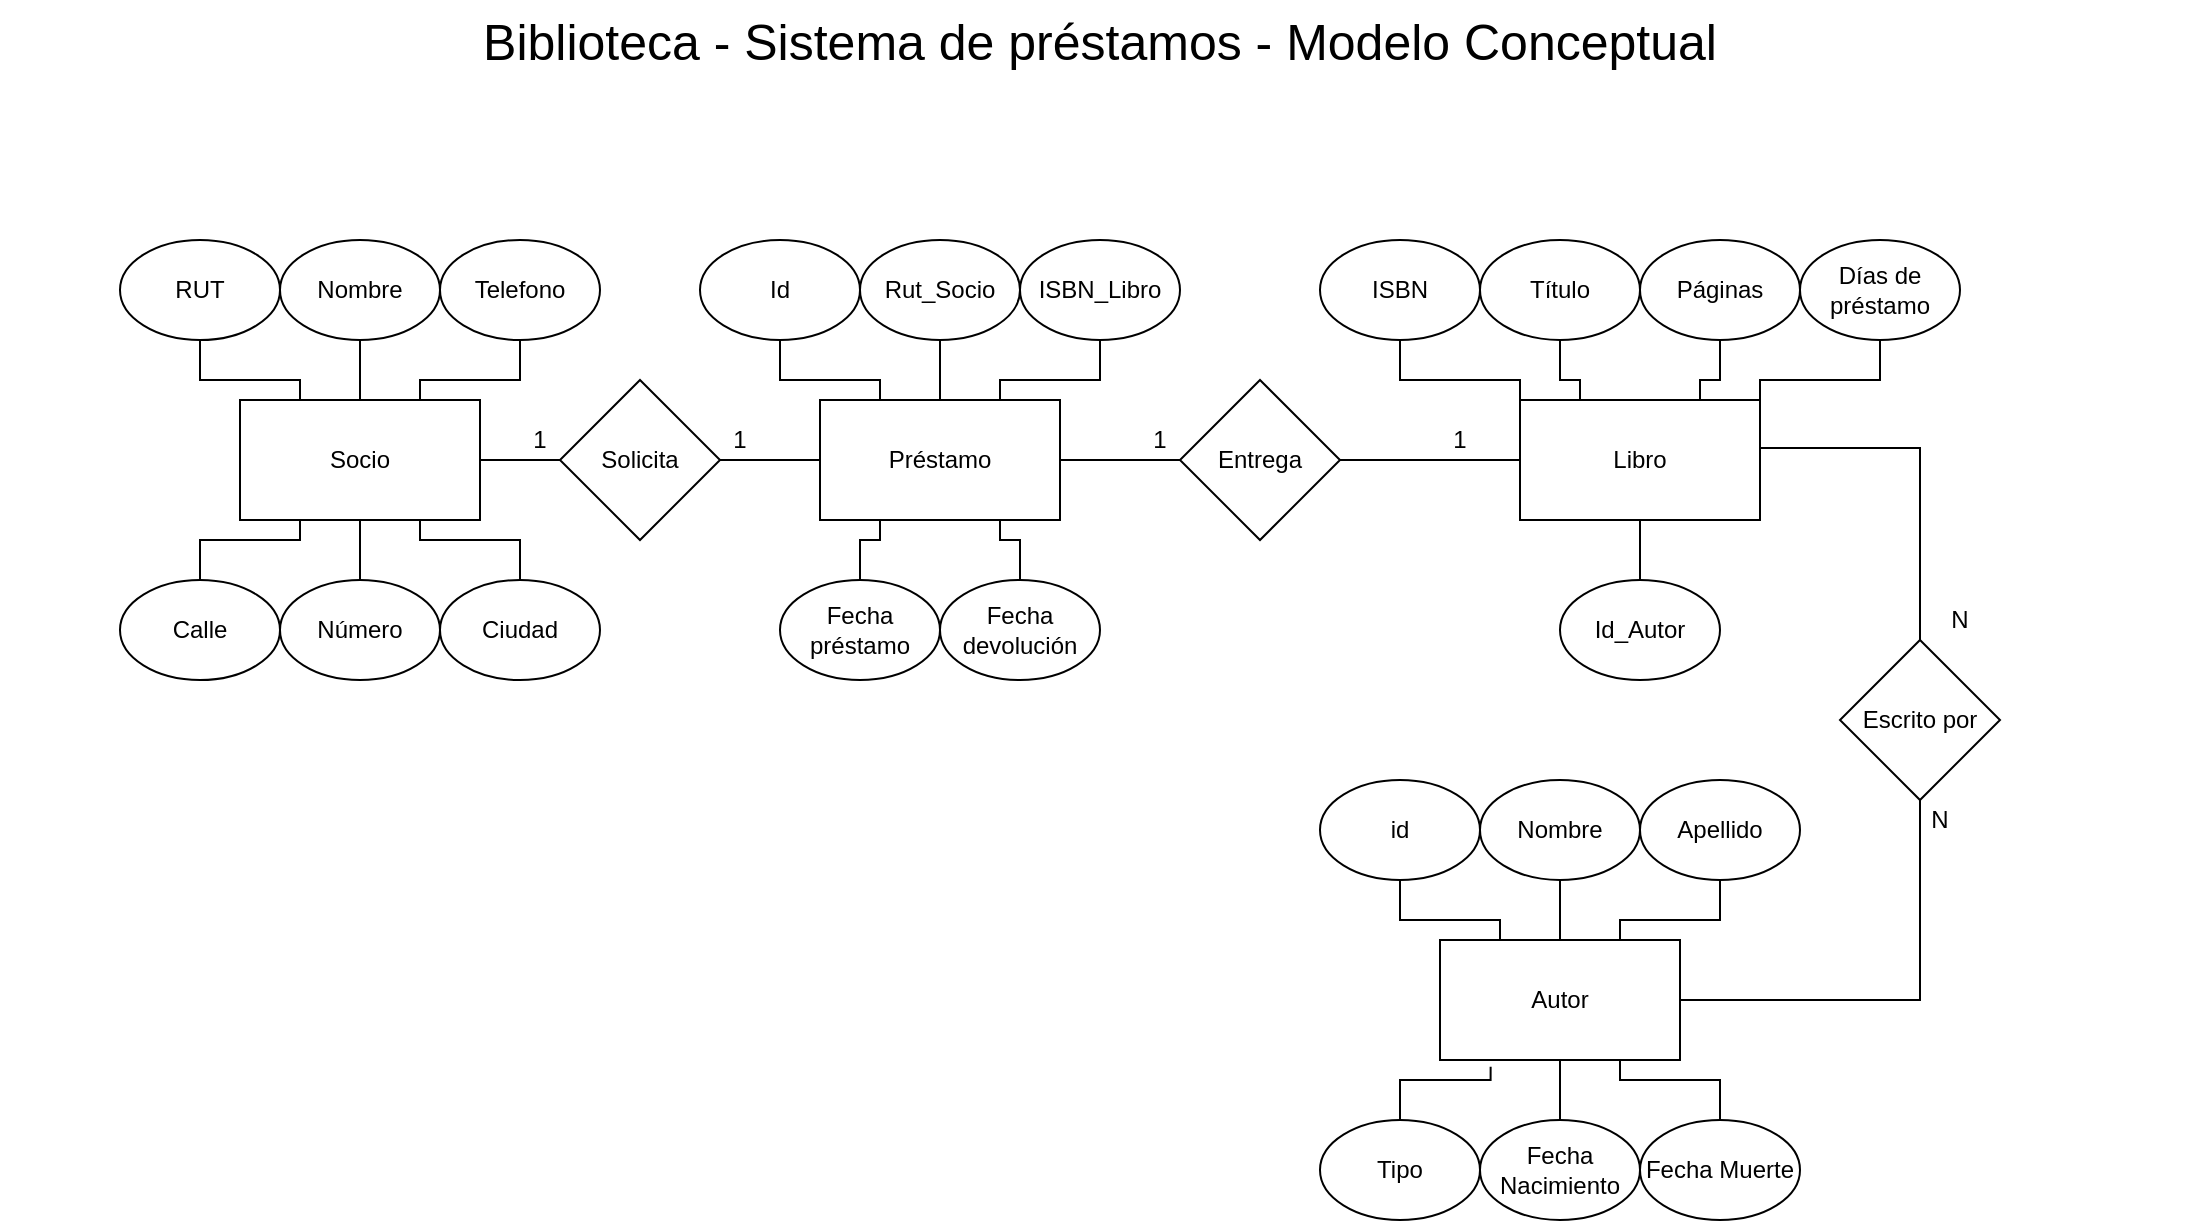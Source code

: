 <mxfile version="15.0.4" type="device" pages="3"><diagram id="8vphFDWLkxp0SHWMbP0w" name="Biblioteca_Conceptual"><mxGraphModel dx="723" dy="405" grid="1" gridSize="10" guides="1" tooltips="1" connect="1" arrows="1" fold="1" page="1" pageScale="1" pageWidth="1100" pageHeight="850" math="0" shadow="0"><root><mxCell id="1NefomBvnJTzex8YWr4P-0"/><mxCell id="1NefomBvnJTzex8YWr4P-1" parent="1NefomBvnJTzex8YWr4P-0"/><mxCell id="1NefomBvnJTzex8YWr4P-53" style="edgeStyle=orthogonalEdgeStyle;rounded=0;orthogonalLoop=1;jettySize=auto;html=1;entryX=0;entryY=0.5;entryDx=0;entryDy=0;endArrow=none;endFill=0;" parent="1NefomBvnJTzex8YWr4P-1" source="1NefomBvnJTzex8YWr4P-2" target="1NefomBvnJTzex8YWr4P-52" edge="1"><mxGeometry relative="1" as="geometry"/></mxCell><mxCell id="1NefomBvnJTzex8YWr4P-2" value="Socio" style="rounded=0;whiteSpace=wrap;html=1;" parent="1NefomBvnJTzex8YWr4P-1" vertex="1"><mxGeometry x="120" y="220" width="120" height="60" as="geometry"/></mxCell><mxCell id="1NefomBvnJTzex8YWr4P-6" style="edgeStyle=orthogonalEdgeStyle;rounded=0;orthogonalLoop=1;jettySize=auto;html=1;entryX=0.25;entryY=0;entryDx=0;entryDy=0;endArrow=none;endFill=0;" parent="1NefomBvnJTzex8YWr4P-1" source="1NefomBvnJTzex8YWr4P-3" target="1NefomBvnJTzex8YWr4P-2" edge="1"><mxGeometry relative="1" as="geometry"/></mxCell><mxCell id="1NefomBvnJTzex8YWr4P-3" value="RUT" style="ellipse;whiteSpace=wrap;html=1;" parent="1NefomBvnJTzex8YWr4P-1" vertex="1"><mxGeometry x="60" y="140" width="80" height="50" as="geometry"/></mxCell><mxCell id="1NefomBvnJTzex8YWr4P-7" style="edgeStyle=orthogonalEdgeStyle;rounded=0;orthogonalLoop=1;jettySize=auto;html=1;entryX=0.75;entryY=0;entryDx=0;entryDy=0;endArrow=none;endFill=0;" parent="1NefomBvnJTzex8YWr4P-1" source="1NefomBvnJTzex8YWr4P-4" target="1NefomBvnJTzex8YWr4P-2" edge="1"><mxGeometry relative="1" as="geometry"/></mxCell><mxCell id="1NefomBvnJTzex8YWr4P-4" value="Telefono" style="ellipse;whiteSpace=wrap;html=1;" parent="1NefomBvnJTzex8YWr4P-1" vertex="1"><mxGeometry x="220" y="140" width="80" height="50" as="geometry"/></mxCell><mxCell id="1NefomBvnJTzex8YWr4P-8" style="edgeStyle=orthogonalEdgeStyle;rounded=0;orthogonalLoop=1;jettySize=auto;html=1;entryX=0.5;entryY=1;entryDx=0;entryDy=0;endArrow=none;endFill=0;" parent="1NefomBvnJTzex8YWr4P-1" source="1NefomBvnJTzex8YWr4P-5" target="1NefomBvnJTzex8YWr4P-2" edge="1"><mxGeometry relative="1" as="geometry"/></mxCell><mxCell id="1NefomBvnJTzex8YWr4P-5" value="Número" style="ellipse;whiteSpace=wrap;html=1;" parent="1NefomBvnJTzex8YWr4P-1" vertex="1"><mxGeometry x="140" y="310" width="80" height="50" as="geometry"/></mxCell><mxCell id="1NefomBvnJTzex8YWr4P-10" style="edgeStyle=orthogonalEdgeStyle;rounded=0;orthogonalLoop=1;jettySize=auto;html=1;entryX=0.75;entryY=1;entryDx=0;entryDy=0;endArrow=none;endFill=0;" parent="1NefomBvnJTzex8YWr4P-1" source="1NefomBvnJTzex8YWr4P-9" target="1NefomBvnJTzex8YWr4P-2" edge="1"><mxGeometry relative="1" as="geometry"/></mxCell><mxCell id="1NefomBvnJTzex8YWr4P-9" value="Ciudad" style="ellipse;whiteSpace=wrap;html=1;" parent="1NefomBvnJTzex8YWr4P-1" vertex="1"><mxGeometry x="220" y="310" width="80" height="50" as="geometry"/></mxCell><mxCell id="1NefomBvnJTzex8YWr4P-11" value="Libro" style="rounded=0;whiteSpace=wrap;html=1;" parent="1NefomBvnJTzex8YWr4P-1" vertex="1"><mxGeometry x="760" y="220" width="120" height="60" as="geometry"/></mxCell><mxCell id="1NefomBvnJTzex8YWr4P-12" style="rounded=0;orthogonalLoop=1;jettySize=auto;html=1;entryX=0;entryY=0;entryDx=0;entryDy=0;endArrow=none;endFill=0;edgeStyle=orthogonalEdgeStyle;exitX=0.5;exitY=1;exitDx=0;exitDy=0;" parent="1NefomBvnJTzex8YWr4P-1" source="1NefomBvnJTzex8YWr4P-13" target="1NefomBvnJTzex8YWr4P-11" edge="1"><mxGeometry relative="1" as="geometry"/></mxCell><mxCell id="1NefomBvnJTzex8YWr4P-13" value="ISBN" style="ellipse;whiteSpace=wrap;html=1;" parent="1NefomBvnJTzex8YWr4P-1" vertex="1"><mxGeometry x="660" y="140" width="80" height="50" as="geometry"/></mxCell><mxCell id="1NefomBvnJTzex8YWr4P-14" style="edgeStyle=orthogonalEdgeStyle;rounded=0;orthogonalLoop=1;jettySize=auto;html=1;entryX=0.75;entryY=0;entryDx=0;entryDy=0;endArrow=none;endFill=0;" parent="1NefomBvnJTzex8YWr4P-1" source="1NefomBvnJTzex8YWr4P-15" target="1NefomBvnJTzex8YWr4P-11" edge="1"><mxGeometry relative="1" as="geometry"/></mxCell><mxCell id="1NefomBvnJTzex8YWr4P-15" value="Páginas" style="ellipse;whiteSpace=wrap;html=1;" parent="1NefomBvnJTzex8YWr4P-1" vertex="1"><mxGeometry x="820" y="140" width="80" height="50" as="geometry"/></mxCell><mxCell id="1NefomBvnJTzex8YWr4P-16" style="edgeStyle=orthogonalEdgeStyle;rounded=0;orthogonalLoop=1;jettySize=auto;html=1;entryX=0.5;entryY=1;entryDx=0;entryDy=0;endArrow=none;endFill=0;" parent="1NefomBvnJTzex8YWr4P-1" source="1NefomBvnJTzex8YWr4P-17" target="1NefomBvnJTzex8YWr4P-11" edge="1"><mxGeometry relative="1" as="geometry"/></mxCell><mxCell id="1NefomBvnJTzex8YWr4P-17" value="Id_Autor" style="ellipse;whiteSpace=wrap;html=1;" parent="1NefomBvnJTzex8YWr4P-1" vertex="1"><mxGeometry x="780" y="310" width="80" height="50" as="geometry"/></mxCell><mxCell id="1NefomBvnJTzex8YWr4P-20" style="edgeStyle=orthogonalEdgeStyle;rounded=0;orthogonalLoop=1;jettySize=auto;html=1;entryX=0.25;entryY=0;entryDx=0;entryDy=0;endArrow=none;endFill=0;" parent="1NefomBvnJTzex8YWr4P-1" source="1NefomBvnJTzex8YWr4P-21" target="1NefomBvnJTzex8YWr4P-11" edge="1"><mxGeometry relative="1" as="geometry"><mxPoint x="870" y="220" as="targetPoint"/></mxGeometry></mxCell><mxCell id="1NefomBvnJTzex8YWr4P-21" value="Título" style="ellipse;whiteSpace=wrap;html=1;" parent="1NefomBvnJTzex8YWr4P-1" vertex="1"><mxGeometry x="740" y="140" width="80" height="50" as="geometry"/></mxCell><mxCell id="1NefomBvnJTzex8YWr4P-35" style="edgeStyle=orthogonalEdgeStyle;rounded=0;orthogonalLoop=1;jettySize=auto;html=1;entryX=0.5;entryY=1;entryDx=0;entryDy=0;endArrow=none;endFill=0;" parent="1NefomBvnJTzex8YWr4P-1" source="1NefomBvnJTzex8YWr4P-22" target="1NefomBvnJTzex8YWr4P-34" edge="1"><mxGeometry relative="1" as="geometry"/></mxCell><mxCell id="1NefomBvnJTzex8YWr4P-22" value="Autor" style="rounded=0;whiteSpace=wrap;html=1;" parent="1NefomBvnJTzex8YWr4P-1" vertex="1"><mxGeometry x="720" y="490" width="120" height="60" as="geometry"/></mxCell><mxCell id="1NefomBvnJTzex8YWr4P-23" style="edgeStyle=orthogonalEdgeStyle;rounded=0;orthogonalLoop=1;jettySize=auto;html=1;entryX=0.25;entryY=0;entryDx=0;entryDy=0;endArrow=none;endFill=0;" parent="1NefomBvnJTzex8YWr4P-1" source="1NefomBvnJTzex8YWr4P-24" target="1NefomBvnJTzex8YWr4P-22" edge="1"><mxGeometry relative="1" as="geometry"/></mxCell><mxCell id="1NefomBvnJTzex8YWr4P-24" value="id" style="ellipse;whiteSpace=wrap;html=1;" parent="1NefomBvnJTzex8YWr4P-1" vertex="1"><mxGeometry x="660" y="410" width="80" height="50" as="geometry"/></mxCell><mxCell id="1NefomBvnJTzex8YWr4P-25" style="edgeStyle=orthogonalEdgeStyle;rounded=0;orthogonalLoop=1;jettySize=auto;html=1;entryX=0.75;entryY=0;entryDx=0;entryDy=0;endArrow=none;endFill=0;" parent="1NefomBvnJTzex8YWr4P-1" source="1NefomBvnJTzex8YWr4P-26" target="1NefomBvnJTzex8YWr4P-22" edge="1"><mxGeometry relative="1" as="geometry"/></mxCell><mxCell id="1NefomBvnJTzex8YWr4P-26" value="Apellido" style="ellipse;whiteSpace=wrap;html=1;" parent="1NefomBvnJTzex8YWr4P-1" vertex="1"><mxGeometry x="820" y="410" width="80" height="50" as="geometry"/></mxCell><mxCell id="1NefomBvnJTzex8YWr4P-27" style="edgeStyle=orthogonalEdgeStyle;rounded=0;orthogonalLoop=1;jettySize=auto;html=1;entryX=0.5;entryY=1;entryDx=0;entryDy=0;endArrow=none;endFill=0;" parent="1NefomBvnJTzex8YWr4P-1" source="1NefomBvnJTzex8YWr4P-28" target="1NefomBvnJTzex8YWr4P-22" edge="1"><mxGeometry relative="1" as="geometry"/></mxCell><mxCell id="1NefomBvnJTzex8YWr4P-28" value="Fecha Nacimiento" style="ellipse;whiteSpace=wrap;html=1;" parent="1NefomBvnJTzex8YWr4P-1" vertex="1"><mxGeometry x="740" y="580" width="80" height="50" as="geometry"/></mxCell><mxCell id="1NefomBvnJTzex8YWr4P-29" style="edgeStyle=orthogonalEdgeStyle;rounded=0;orthogonalLoop=1;jettySize=auto;html=1;entryX=0.75;entryY=1;entryDx=0;entryDy=0;endArrow=none;endFill=0;" parent="1NefomBvnJTzex8YWr4P-1" source="1NefomBvnJTzex8YWr4P-30" target="1NefomBvnJTzex8YWr4P-22" edge="1"><mxGeometry relative="1" as="geometry"/></mxCell><mxCell id="1NefomBvnJTzex8YWr4P-30" value="Fecha Muerte" style="ellipse;whiteSpace=wrap;html=1;" parent="1NefomBvnJTzex8YWr4P-1" vertex="1"><mxGeometry x="820" y="580" width="80" height="50" as="geometry"/></mxCell><mxCell id="1NefomBvnJTzex8YWr4P-31" style="edgeStyle=orthogonalEdgeStyle;rounded=0;orthogonalLoop=1;jettySize=auto;html=1;entryX=0.5;entryY=0;entryDx=0;entryDy=0;endArrow=none;endFill=0;" parent="1NefomBvnJTzex8YWr4P-1" source="1NefomBvnJTzex8YWr4P-32" target="1NefomBvnJTzex8YWr4P-22" edge="1"><mxGeometry relative="1" as="geometry"><mxPoint x="830" y="490" as="targetPoint"/></mxGeometry></mxCell><mxCell id="1NefomBvnJTzex8YWr4P-32" value="Nombre" style="ellipse;whiteSpace=wrap;html=1;" parent="1NefomBvnJTzex8YWr4P-1" vertex="1"><mxGeometry x="740" y="410" width="80" height="50" as="geometry"/></mxCell><mxCell id="1NefomBvnJTzex8YWr4P-36" style="edgeStyle=orthogonalEdgeStyle;rounded=0;orthogonalLoop=1;jettySize=auto;html=1;entryX=1;entryY=0.4;entryDx=0;entryDy=0;entryPerimeter=0;endArrow=none;endFill=0;exitX=0.5;exitY=0;exitDx=0;exitDy=0;" parent="1NefomBvnJTzex8YWr4P-1" source="1NefomBvnJTzex8YWr4P-34" target="1NefomBvnJTzex8YWr4P-11" edge="1"><mxGeometry relative="1" as="geometry"><mxPoint x="1010" y="340" as="sourcePoint"/></mxGeometry></mxCell><mxCell id="1NefomBvnJTzex8YWr4P-34" value="Escrito por" style="rhombus;whiteSpace=wrap;html=1;" parent="1NefomBvnJTzex8YWr4P-1" vertex="1"><mxGeometry x="920" y="340" width="80" height="80" as="geometry"/></mxCell><mxCell id="1NefomBvnJTzex8YWr4P-37" value="N" style="text;html=1;strokeColor=none;fillColor=none;align=center;verticalAlign=middle;whiteSpace=wrap;rounded=0;" parent="1NefomBvnJTzex8YWr4P-1" vertex="1"><mxGeometry x="960" y="320" width="40" height="20" as="geometry"/></mxCell><mxCell id="1NefomBvnJTzex8YWr4P-38" value="N" style="text;html=1;strokeColor=none;fillColor=none;align=center;verticalAlign=middle;whiteSpace=wrap;rounded=0;" parent="1NefomBvnJTzex8YWr4P-1" vertex="1"><mxGeometry x="950" y="420" width="40" height="20" as="geometry"/></mxCell><mxCell id="1NefomBvnJTzex8YWr4P-56" style="edgeStyle=orthogonalEdgeStyle;rounded=0;orthogonalLoop=1;jettySize=auto;html=1;entryX=0;entryY=0.5;entryDx=0;entryDy=0;endArrow=none;endFill=0;" parent="1NefomBvnJTzex8YWr4P-1" source="1NefomBvnJTzex8YWr4P-39" target="1NefomBvnJTzex8YWr4P-55" edge="1"><mxGeometry relative="1" as="geometry"/></mxCell><mxCell id="1NefomBvnJTzex8YWr4P-39" value="Préstamo" style="rounded=0;whiteSpace=wrap;html=1;" parent="1NefomBvnJTzex8YWr4P-1" vertex="1"><mxGeometry x="410" y="220" width="120" height="60" as="geometry"/></mxCell><mxCell id="1NefomBvnJTzex8YWr4P-40" style="edgeStyle=orthogonalEdgeStyle;rounded=0;orthogonalLoop=1;jettySize=auto;html=1;entryX=0.25;entryY=0;entryDx=0;entryDy=0;endArrow=none;endFill=0;" parent="1NefomBvnJTzex8YWr4P-1" source="1NefomBvnJTzex8YWr4P-41" target="1NefomBvnJTzex8YWr4P-39" edge="1"><mxGeometry relative="1" as="geometry"/></mxCell><mxCell id="1NefomBvnJTzex8YWr4P-41" value="Id" style="ellipse;whiteSpace=wrap;html=1;" parent="1NefomBvnJTzex8YWr4P-1" vertex="1"><mxGeometry x="350" y="140" width="80" height="50" as="geometry"/></mxCell><mxCell id="1NefomBvnJTzex8YWr4P-42" style="edgeStyle=orthogonalEdgeStyle;rounded=0;orthogonalLoop=1;jettySize=auto;html=1;endArrow=none;endFill=0;" parent="1NefomBvnJTzex8YWr4P-1" source="1NefomBvnJTzex8YWr4P-43" edge="1"><mxGeometry relative="1" as="geometry"><mxPoint x="470" y="220" as="targetPoint"/><Array as="points"><mxPoint x="470" y="220"/></Array></mxGeometry></mxCell><mxCell id="1NefomBvnJTzex8YWr4P-43" value="Rut_Socio" style="ellipse;whiteSpace=wrap;html=1;" parent="1NefomBvnJTzex8YWr4P-1" vertex="1"><mxGeometry x="430" y="140" width="80" height="50" as="geometry"/></mxCell><mxCell id="1NefomBvnJTzex8YWr4P-44" style="edgeStyle=orthogonalEdgeStyle;rounded=0;orthogonalLoop=1;jettySize=auto;html=1;entryX=0.25;entryY=1;entryDx=0;entryDy=0;endArrow=none;endFill=0;" parent="1NefomBvnJTzex8YWr4P-1" source="1NefomBvnJTzex8YWr4P-45" target="1NefomBvnJTzex8YWr4P-39" edge="1"><mxGeometry relative="1" as="geometry"/></mxCell><mxCell id="1NefomBvnJTzex8YWr4P-45" value="Fecha préstamo" style="ellipse;whiteSpace=wrap;html=1;" parent="1NefomBvnJTzex8YWr4P-1" vertex="1"><mxGeometry x="390" y="310" width="80" height="50" as="geometry"/></mxCell><mxCell id="1NefomBvnJTzex8YWr4P-46" style="edgeStyle=orthogonalEdgeStyle;rounded=0;orthogonalLoop=1;jettySize=auto;html=1;entryX=0.75;entryY=1;entryDx=0;entryDy=0;endArrow=none;endFill=0;" parent="1NefomBvnJTzex8YWr4P-1" source="1NefomBvnJTzex8YWr4P-47" target="1NefomBvnJTzex8YWr4P-39" edge="1"><mxGeometry relative="1" as="geometry"/></mxCell><mxCell id="1NefomBvnJTzex8YWr4P-47" value="Fecha devolución" style="ellipse;whiteSpace=wrap;html=1;" parent="1NefomBvnJTzex8YWr4P-1" vertex="1"><mxGeometry x="470" y="310" width="80" height="50" as="geometry"/></mxCell><mxCell id="1NefomBvnJTzex8YWr4P-49" style="edgeStyle=orthogonalEdgeStyle;rounded=0;orthogonalLoop=1;jettySize=auto;html=1;entryX=0.75;entryY=0;entryDx=0;entryDy=0;endArrow=none;endFill=0;" parent="1NefomBvnJTzex8YWr4P-1" source="1NefomBvnJTzex8YWr4P-48" target="1NefomBvnJTzex8YWr4P-39" edge="1"><mxGeometry relative="1" as="geometry"/></mxCell><mxCell id="1NefomBvnJTzex8YWr4P-48" value="ISBN_Libro" style="ellipse;whiteSpace=wrap;html=1;" parent="1NefomBvnJTzex8YWr4P-1" vertex="1"><mxGeometry x="510" y="140" width="80" height="50" as="geometry"/></mxCell><mxCell id="1NefomBvnJTzex8YWr4P-51" style="rounded=0;orthogonalLoop=1;jettySize=auto;html=1;entryX=1;entryY=0;entryDx=0;entryDy=0;endArrow=none;endFill=0;edgeStyle=orthogonalEdgeStyle;exitX=0.5;exitY=1;exitDx=0;exitDy=0;" parent="1NefomBvnJTzex8YWr4P-1" source="1NefomBvnJTzex8YWr4P-50" target="1NefomBvnJTzex8YWr4P-11" edge="1"><mxGeometry relative="1" as="geometry"/></mxCell><mxCell id="1NefomBvnJTzex8YWr4P-50" value="Días de préstamo" style="ellipse;whiteSpace=wrap;html=1;" parent="1NefomBvnJTzex8YWr4P-1" vertex="1"><mxGeometry x="900" y="140" width="80" height="50" as="geometry"/></mxCell><mxCell id="1NefomBvnJTzex8YWr4P-54" style="edgeStyle=orthogonalEdgeStyle;rounded=0;orthogonalLoop=1;jettySize=auto;html=1;entryX=0;entryY=0.5;entryDx=0;entryDy=0;endArrow=none;endFill=0;" parent="1NefomBvnJTzex8YWr4P-1" source="1NefomBvnJTzex8YWr4P-52" target="1NefomBvnJTzex8YWr4P-39" edge="1"><mxGeometry relative="1" as="geometry"/></mxCell><mxCell id="1NefomBvnJTzex8YWr4P-52" value="Solicita" style="rhombus;whiteSpace=wrap;html=1;" parent="1NefomBvnJTzex8YWr4P-1" vertex="1"><mxGeometry x="280" y="210" width="80" height="80" as="geometry"/></mxCell><mxCell id="1NefomBvnJTzex8YWr4P-57" style="edgeStyle=orthogonalEdgeStyle;rounded=0;orthogonalLoop=1;jettySize=auto;html=1;entryX=0;entryY=0.5;entryDx=0;entryDy=0;endArrow=none;endFill=0;exitX=1;exitY=0.5;exitDx=0;exitDy=0;" parent="1NefomBvnJTzex8YWr4P-1" source="1NefomBvnJTzex8YWr4P-55" target="1NefomBvnJTzex8YWr4P-11" edge="1"><mxGeometry relative="1" as="geometry"><mxPoint x="720" y="250" as="sourcePoint"/></mxGeometry></mxCell><mxCell id="1NefomBvnJTzex8YWr4P-55" value="Entrega" style="rhombus;whiteSpace=wrap;html=1;" parent="1NefomBvnJTzex8YWr4P-1" vertex="1"><mxGeometry x="590" y="210" width="80" height="80" as="geometry"/></mxCell><mxCell id="1NefomBvnJTzex8YWr4P-58" value="1" style="text;html=1;strokeColor=none;fillColor=none;align=center;verticalAlign=middle;whiteSpace=wrap;rounded=0;" parent="1NefomBvnJTzex8YWr4P-1" vertex="1"><mxGeometry x="250" y="230" width="40" height="20" as="geometry"/></mxCell><mxCell id="1NefomBvnJTzex8YWr4P-59" value="1" style="text;html=1;strokeColor=none;fillColor=none;align=center;verticalAlign=middle;whiteSpace=wrap;rounded=0;" parent="1NefomBvnJTzex8YWr4P-1" vertex="1"><mxGeometry x="350" y="230" width="40" height="20" as="geometry"/></mxCell><mxCell id="1NefomBvnJTzex8YWr4P-60" value="1" style="text;html=1;strokeColor=none;fillColor=none;align=center;verticalAlign=middle;whiteSpace=wrap;rounded=0;" parent="1NefomBvnJTzex8YWr4P-1" vertex="1"><mxGeometry x="560" y="230" width="40" height="20" as="geometry"/></mxCell><mxCell id="1NefomBvnJTzex8YWr4P-61" value="1" style="text;html=1;strokeColor=none;fillColor=none;align=center;verticalAlign=middle;whiteSpace=wrap;rounded=0;" parent="1NefomBvnJTzex8YWr4P-1" vertex="1"><mxGeometry x="710" y="230" width="40" height="20" as="geometry"/></mxCell><mxCell id="HVupFLk6rTwtypeqG68x-1" style="edgeStyle=orthogonalEdgeStyle;rounded=0;orthogonalLoop=1;jettySize=auto;html=1;entryX=0.25;entryY=1;entryDx=0;entryDy=0;endArrow=none;endFill=0;" edge="1" parent="1NefomBvnJTzex8YWr4P-1" source="HVupFLk6rTwtypeqG68x-0" target="1NefomBvnJTzex8YWr4P-2"><mxGeometry relative="1" as="geometry"/></mxCell><mxCell id="HVupFLk6rTwtypeqG68x-0" value="Calle" style="ellipse;whiteSpace=wrap;html=1;" vertex="1" parent="1NefomBvnJTzex8YWr4P-1"><mxGeometry x="60" y="310" width="80" height="50" as="geometry"/></mxCell><mxCell id="44N0N78Qae4mrIjJKl3b-0" value="Biblioteca - Sistema de préstamos - Modelo Conceptual" style="text;html=1;strokeColor=none;fillColor=none;align=center;verticalAlign=middle;whiteSpace=wrap;rounded=0;fontSize=25;" vertex="1" parent="1NefomBvnJTzex8YWr4P-1"><mxGeometry y="20" width="1100" height="40" as="geometry"/></mxCell><mxCell id="13TiUDo9dAmBfbHuOdDr-1" style="edgeStyle=orthogonalEdgeStyle;rounded=0;orthogonalLoop=1;jettySize=auto;html=1;entryX=0.5;entryY=0;entryDx=0;entryDy=0;fontSize=25;startArrow=none;startFill=0;endArrow=none;endFill=0;" edge="1" parent="1NefomBvnJTzex8YWr4P-1" source="13TiUDo9dAmBfbHuOdDr-0" target="1NefomBvnJTzex8YWr4P-2"><mxGeometry relative="1" as="geometry"/></mxCell><mxCell id="13TiUDo9dAmBfbHuOdDr-0" value="Nombre" style="ellipse;whiteSpace=wrap;html=1;" vertex="1" parent="1NefomBvnJTzex8YWr4P-1"><mxGeometry x="140" y="140" width="80" height="50" as="geometry"/></mxCell><mxCell id="XY1P9fsN6IOVKATd13Dv-1" style="edgeStyle=orthogonalEdgeStyle;rounded=0;orthogonalLoop=1;jettySize=auto;html=1;entryX=0.211;entryY=1.056;entryDx=0;entryDy=0;entryPerimeter=0;fontSize=25;startArrow=none;startFill=0;endArrow=none;endFill=0;" edge="1" parent="1NefomBvnJTzex8YWr4P-1" source="XY1P9fsN6IOVKATd13Dv-0" target="1NefomBvnJTzex8YWr4P-22"><mxGeometry relative="1" as="geometry"/></mxCell><mxCell id="XY1P9fsN6IOVKATd13Dv-0" value="Tipo" style="ellipse;whiteSpace=wrap;html=1;" vertex="1" parent="1NefomBvnJTzex8YWr4P-1"><mxGeometry x="660" y="580" width="80" height="50" as="geometry"/></mxCell></root></mxGraphModel></diagram><diagram id="R2lEEEUBdFMjLlhIrx00" name="Lógico v1"><mxGraphModel dx="1021" dy="572" grid="1" gridSize="10" guides="1" tooltips="1" connect="1" arrows="1" fold="1" page="1" pageScale="1" pageWidth="850" pageHeight="1100" math="0" shadow="0" extFonts="Permanent Marker^https://fonts.googleapis.com/css?family=Permanent+Marker"><root><mxCell id="0"/><mxCell id="1" parent="0"/><mxCell id="jwLeBWM26kBXShQkbEq9-1" value="Socio" style="swimlane;childLayout=stackLayout;horizontal=1;startSize=30;horizontalStack=0;rounded=1;fontSize=14;fontStyle=0;strokeWidth=2;resizeParent=0;resizeLast=1;shadow=0;dashed=0;align=center;fillColor=#0050ef;strokeColor=#001DBC;fontColor=#ffffff;" vertex="1" parent="1"><mxGeometry x="70" y="120" width="160" height="140" as="geometry"/></mxCell><mxCell id="jwLeBWM26kBXShQkbEq9-2" value="Rut&#10;Nombre&#10;Calle&#10;Número&#10;Ciudad&#10;Telefono" style="align=left;strokeColor=none;fillColor=none;spacingLeft=4;fontSize=12;verticalAlign=top;resizable=0;rotatable=0;part=1;" vertex="1" parent="jwLeBWM26kBXShQkbEq9-1"><mxGeometry y="30" width="160" height="110" as="geometry"/></mxCell><mxCell id="LgpZmN4UfD2d0JQ2PZGx-1" value="Libro" style="swimlane;childLayout=stackLayout;horizontal=1;startSize=30;horizontalStack=0;rounded=1;fontSize=14;fontStyle=0;strokeWidth=2;resizeParent=0;resizeLast=1;shadow=0;dashed=0;align=center;fillColor=#0050ef;strokeColor=#001DBC;fontColor=#ffffff;" vertex="1" parent="1"><mxGeometry x="590" y="120" width="160" height="120" as="geometry"/></mxCell><mxCell id="LgpZmN4UfD2d0JQ2PZGx-2" value="ISBN&#10;Título&#10;Páginas&#10;DíasPrestamo" style="align=left;strokeColor=none;fillColor=none;spacingLeft=4;fontSize=12;verticalAlign=top;resizable=0;rotatable=0;part=1;" vertex="1" parent="LgpZmN4UfD2d0JQ2PZGx-1"><mxGeometry y="30" width="160" height="90" as="geometry"/></mxCell><mxCell id="FncxwJ9Ms5Xwj8-zkmp8-6" style="edgeStyle=orthogonalEdgeStyle;rounded=0;orthogonalLoop=1;jettySize=auto;html=1;entryX=0.5;entryY=1;entryDx=0;entryDy=0;startArrow=ERoneToMany;startFill=0;endArrow=ERone;endFill=0;" edge="1" parent="1" source="DdIMzjP1Iof2vwTFKVlt-1" target="FncxwJ9Ms5Xwj8-zkmp8-5"><mxGeometry relative="1" as="geometry"/></mxCell><mxCell id="DdIMzjP1Iof2vwTFKVlt-1" value="Autor" style="swimlane;childLayout=stackLayout;horizontal=1;startSize=30;horizontalStack=0;rounded=1;fontSize=14;fontStyle=0;strokeWidth=2;resizeParent=0;resizeLast=1;shadow=0;dashed=0;align=center;fillColor=#0050ef;strokeColor=#001DBC;fontColor=#ffffff;" vertex="1" parent="1"><mxGeometry x="590" y="490" width="160" height="130" as="geometry"/></mxCell><mxCell id="DdIMzjP1Iof2vwTFKVlt-2" value="Id_Autor&#10;Nombre&#10;Apellido&#10;Fecha nacimiento&#10;Fecha Muerte&#10;Tipo" style="align=left;strokeColor=none;fillColor=none;spacingLeft=4;fontSize=12;verticalAlign=top;resizable=0;rotatable=0;part=1;" vertex="1" parent="DdIMzjP1Iof2vwTFKVlt-1"><mxGeometry y="30" width="160" height="100" as="geometry"/></mxCell><mxCell id="z9g3QAKJrwPwGiGIPZj_-1" value="Préstamo" style="swimlane;childLayout=stackLayout;horizontal=1;startSize=30;horizontalStack=0;rounded=1;fontSize=14;fontStyle=0;strokeWidth=2;resizeParent=0;resizeLast=1;shadow=0;dashed=0;align=center;fillColor=#dae8fc;strokeColor=#6c8ebf;" vertex="1" parent="1"><mxGeometry x="330" y="120" width="160" height="120" as="geometry"/></mxCell><mxCell id="z9g3QAKJrwPwGiGIPZj_-2" value="Id_Prestamo&#10;Rut_Socio&#10;ISBN_Libro&#10;Fecha_Prestamo&#10;Fecha_Devolución" style="align=left;strokeColor=none;fillColor=none;spacingLeft=4;fontSize=12;verticalAlign=top;resizable=0;rotatable=0;part=1;" vertex="1" parent="z9g3QAKJrwPwGiGIPZj_-1"><mxGeometry y="30" width="160" height="90" as="geometry"/></mxCell><mxCell id="FncxwJ9Ms5Xwj8-zkmp8-1" style="edgeStyle=orthogonalEdgeStyle;rounded=0;orthogonalLoop=1;jettySize=auto;html=1;entryX=0;entryY=0.5;entryDx=0;entryDy=0;endArrow=none;endFill=0;startArrow=ERzeroToMany;startFill=1;" edge="1" parent="1" source="jwLeBWM26kBXShQkbEq9-2" target="z9g3QAKJrwPwGiGIPZj_-2"><mxGeometry relative="1" as="geometry"/></mxCell><mxCell id="FncxwJ9Ms5Xwj8-zkmp8-2" style="edgeStyle=orthogonalEdgeStyle;rounded=0;orthogonalLoop=1;jettySize=auto;html=1;entryX=0;entryY=0.5;entryDx=0;entryDy=0;endArrow=ERmany;endFill=0;" edge="1" parent="1" source="z9g3QAKJrwPwGiGIPZj_-2" target="LgpZmN4UfD2d0JQ2PZGx-2"><mxGeometry relative="1" as="geometry"/></mxCell><mxCell id="FncxwJ9Ms5Xwj8-zkmp8-3" style="edgeStyle=orthogonalEdgeStyle;rounded=0;orthogonalLoop=1;jettySize=auto;html=1;entryX=0.5;entryY=0;entryDx=0;entryDy=0;endArrow=ERone;endFill=0;startArrow=ERoneToMany;startFill=0;" edge="1" parent="1" source="LgpZmN4UfD2d0JQ2PZGx-2" target="FncxwJ9Ms5Xwj8-zkmp8-4"><mxGeometry relative="1" as="geometry"/></mxCell><mxCell id="FncxwJ9Ms5Xwj8-zkmp8-4" value="AutorxLibro" style="swimlane;childLayout=stackLayout;horizontal=1;startSize=30;horizontalStack=0;rounded=1;fontSize=14;fontStyle=0;strokeWidth=2;resizeParent=0;resizeLast=1;shadow=0;dashed=0;align=center;fillColor=#dae8fc;strokeColor=#6c8ebf;" vertex="1" parent="1"><mxGeometry x="590" y="300" width="160" height="120" as="geometry"/></mxCell><mxCell id="FncxwJ9Ms5Xwj8-zkmp8-5" value="Id&#10;ISBN&#10;ID_Autor" style="align=left;strokeColor=none;fillColor=none;spacingLeft=4;fontSize=12;verticalAlign=top;resizable=0;rotatable=0;part=1;" vertex="1" parent="FncxwJ9Ms5Xwj8-zkmp8-4"><mxGeometry y="30" width="160" height="90" as="geometry"/></mxCell><mxCell id="F5aIykQULfztQjvPWAOs-1" value="Biblioteca - Sistema de préstamos - Modelo Lógico" style="text;html=1;strokeColor=none;fillColor=none;align=center;verticalAlign=middle;whiteSpace=wrap;rounded=0;fontSize=25;" vertex="1" parent="1"><mxGeometry y="20" width="1100" height="40" as="geometry"/></mxCell></root></mxGraphModel></diagram><diagram id="QPYFYPJBFHhpp6Da074U" name="Fisico v1"><mxGraphModel dx="723" dy="405" grid="1" gridSize="10" guides="1" tooltips="1" connect="1" arrows="1" fold="1" page="1" pageScale="1" pageWidth="1100" pageHeight="850" math="0" shadow="0"><root><mxCell id="wdLFeQzfhHXZVv4akKWs-0"/><mxCell id="wdLFeQzfhHXZVv4akKWs-1" parent="wdLFeQzfhHXZVv4akKWs-0"/><mxCell id="9q5zA_5FH_5WEa4aJk-x-0" value="Biblioteca - Sistema de préstamos - Modelo Físico" style="text;html=1;strokeColor=none;fillColor=none;align=center;verticalAlign=middle;whiteSpace=wrap;rounded=0;fontSize=25;" vertex="1" parent="wdLFeQzfhHXZVv4akKWs-1"><mxGeometry y="20" width="1100" height="40" as="geometry"/></mxCell><mxCell id="jp2ltduaRctqeAKhHkkO-14" value="Socio" style="shape=table;startSize=30;container=1;collapsible=1;childLayout=tableLayout;fixedRows=1;rowLines=0;fontStyle=1;align=center;resizeLast=1;fontSize=25;" vertex="1" parent="wdLFeQzfhHXZVv4akKWs-1"><mxGeometry x="140" y="120" width="180" height="190" as="geometry"/></mxCell><mxCell id="jp2ltduaRctqeAKhHkkO-15" value="" style="shape=partialRectangle;collapsible=0;dropTarget=0;pointerEvents=0;fillColor=none;top=0;left=0;bottom=1;right=0;points=[[0,0.5],[1,0.5]];portConstraint=eastwest;" vertex="1" parent="jp2ltduaRctqeAKhHkkO-14"><mxGeometry y="30" width="180" height="30" as="geometry"/></mxCell><mxCell id="jp2ltduaRctqeAKhHkkO-16" value="PK" style="shape=partialRectangle;connectable=0;fillColor=none;top=0;left=0;bottom=0;right=0;fontStyle=1;overflow=hidden;" vertex="1" parent="jp2ltduaRctqeAKhHkkO-15"><mxGeometry width="30" height="30" as="geometry"/></mxCell><mxCell id="jp2ltduaRctqeAKhHkkO-17" value="Rut: varchar(12)" style="shape=partialRectangle;connectable=0;fillColor=none;top=0;left=0;bottom=0;right=0;align=left;spacingLeft=6;fontStyle=5;overflow=hidden;" vertex="1" parent="jp2ltduaRctqeAKhHkkO-15"><mxGeometry x="30" width="150" height="30" as="geometry"/></mxCell><mxCell id="jp2ltduaRctqeAKhHkkO-18" value="" style="shape=partialRectangle;collapsible=0;dropTarget=0;pointerEvents=0;fillColor=none;top=0;left=0;bottom=0;right=0;points=[[0,0.5],[1,0.5]];portConstraint=eastwest;" vertex="1" parent="jp2ltduaRctqeAKhHkkO-14"><mxGeometry y="60" width="180" height="30" as="geometry"/></mxCell><mxCell id="jp2ltduaRctqeAKhHkkO-19" value="" style="shape=partialRectangle;connectable=0;fillColor=none;top=0;left=0;bottom=0;right=0;editable=1;overflow=hidden;" vertex="1" parent="jp2ltduaRctqeAKhHkkO-18"><mxGeometry width="30" height="30" as="geometry"/></mxCell><mxCell id="jp2ltduaRctqeAKhHkkO-20" value="Nombre: varchar(50)" style="shape=partialRectangle;connectable=0;fillColor=none;top=0;left=0;bottom=0;right=0;align=left;spacingLeft=6;overflow=hidden;" vertex="1" parent="jp2ltduaRctqeAKhHkkO-18"><mxGeometry x="30" width="150" height="30" as="geometry"/></mxCell><mxCell id="jp2ltduaRctqeAKhHkkO-21" value="" style="shape=partialRectangle;collapsible=0;dropTarget=0;pointerEvents=0;fillColor=none;top=0;left=0;bottom=0;right=0;points=[[0,0.5],[1,0.5]];portConstraint=eastwest;" vertex="1" parent="jp2ltduaRctqeAKhHkkO-14"><mxGeometry y="90" width="180" height="30" as="geometry"/></mxCell><mxCell id="jp2ltduaRctqeAKhHkkO-22" value="" style="shape=partialRectangle;connectable=0;fillColor=none;top=0;left=0;bottom=0;right=0;editable=1;overflow=hidden;" vertex="1" parent="jp2ltduaRctqeAKhHkkO-21"><mxGeometry width="30" height="30" as="geometry"/></mxCell><mxCell id="jp2ltduaRctqeAKhHkkO-23" value="Calle: varchar(20)" style="shape=partialRectangle;connectable=0;fillColor=none;top=0;left=0;bottom=0;right=0;align=left;spacingLeft=6;overflow=hidden;" vertex="1" parent="jp2ltduaRctqeAKhHkkO-21"><mxGeometry x="30" width="150" height="30" as="geometry"/></mxCell><mxCell id="jp2ltduaRctqeAKhHkkO-24" value="" style="shape=partialRectangle;collapsible=0;dropTarget=0;pointerEvents=0;fillColor=none;top=0;left=0;bottom=0;right=0;points=[[0,0.5],[1,0.5]];portConstraint=eastwest;" vertex="1" parent="jp2ltduaRctqeAKhHkkO-14"><mxGeometry y="120" width="180" height="30" as="geometry"/></mxCell><mxCell id="jp2ltduaRctqeAKhHkkO-25" value="" style="shape=partialRectangle;connectable=0;fillColor=none;top=0;left=0;bottom=0;right=0;editable=1;overflow=hidden;" vertex="1" parent="jp2ltduaRctqeAKhHkkO-24"><mxGeometry width="30" height="30" as="geometry"/></mxCell><mxCell id="jp2ltduaRctqeAKhHkkO-26" value="Número: smallint" style="shape=partialRectangle;connectable=0;fillColor=none;top=0;left=0;bottom=0;right=0;align=left;spacingLeft=6;overflow=hidden;" vertex="1" parent="jp2ltduaRctqeAKhHkkO-24"><mxGeometry x="30" width="150" height="30" as="geometry"/></mxCell><mxCell id="jp2ltduaRctqeAKhHkkO-27" style="shape=partialRectangle;collapsible=0;dropTarget=0;pointerEvents=0;fillColor=none;top=0;left=0;bottom=0;right=0;points=[[0,0.5],[1,0.5]];portConstraint=eastwest;" vertex="1" parent="jp2ltduaRctqeAKhHkkO-14"><mxGeometry y="150" width="180" height="30" as="geometry"/></mxCell><mxCell id="jp2ltduaRctqeAKhHkkO-28" style="shape=partialRectangle;connectable=0;fillColor=none;top=0;left=0;bottom=0;right=0;editable=1;overflow=hidden;" vertex="1" parent="jp2ltduaRctqeAKhHkkO-27"><mxGeometry width="30" height="30" as="geometry"/></mxCell><mxCell id="jp2ltduaRctqeAKhHkkO-29" value="Ciudad: varchar(30)" style="shape=partialRectangle;connectable=0;fillColor=none;top=0;left=0;bottom=0;right=0;align=left;spacingLeft=6;overflow=hidden;" vertex="1" parent="jp2ltduaRctqeAKhHkkO-27"><mxGeometry x="30" width="150" height="30" as="geometry"/></mxCell><mxCell id="jp2ltduaRctqeAKhHkkO-30" value="Prestamo" style="shape=table;startSize=30;container=1;collapsible=1;childLayout=tableLayout;fixedRows=1;rowLines=0;fontStyle=1;align=center;resizeLast=1;fontSize=25;" vertex="1" parent="wdLFeQzfhHXZVv4akKWs-1"><mxGeometry x="450" y="120" width="180" height="190" as="geometry"/></mxCell><mxCell id="jp2ltduaRctqeAKhHkkO-31" value="" style="shape=partialRectangle;collapsible=0;dropTarget=0;pointerEvents=0;fillColor=none;top=0;left=0;bottom=1;right=0;points=[[0,0.5],[1,0.5]];portConstraint=eastwest;" vertex="1" parent="jp2ltduaRctqeAKhHkkO-30"><mxGeometry y="30" width="180" height="30" as="geometry"/></mxCell><mxCell id="jp2ltduaRctqeAKhHkkO-32" value="PK" style="shape=partialRectangle;connectable=0;fillColor=none;top=0;left=0;bottom=0;right=0;fontStyle=1;overflow=hidden;" vertex="1" parent="jp2ltduaRctqeAKhHkkO-31"><mxGeometry width="30" height="30" as="geometry"/></mxCell><mxCell id="jp2ltduaRctqeAKhHkkO-33" value="Id_Prestamo: smallint" style="shape=partialRectangle;connectable=0;fillColor=none;top=0;left=0;bottom=0;right=0;align=left;spacingLeft=6;fontStyle=5;overflow=hidden;" vertex="1" parent="jp2ltduaRctqeAKhHkkO-31"><mxGeometry x="30" width="150" height="30" as="geometry"/></mxCell><mxCell id="jp2ltduaRctqeAKhHkkO-34" value="" style="shape=partialRectangle;collapsible=0;dropTarget=0;pointerEvents=0;fillColor=none;top=0;left=0;bottom=0;right=0;points=[[0,0.5],[1,0.5]];portConstraint=eastwest;" vertex="1" parent="jp2ltduaRctqeAKhHkkO-30"><mxGeometry y="60" width="180" height="30" as="geometry"/></mxCell><mxCell id="jp2ltduaRctqeAKhHkkO-35" value="FK" style="shape=partialRectangle;connectable=0;fillColor=none;top=0;left=0;bottom=0;right=0;editable=1;overflow=hidden;" vertex="1" parent="jp2ltduaRctqeAKhHkkO-34"><mxGeometry width="30" height="30" as="geometry"/></mxCell><mxCell id="jp2ltduaRctqeAKhHkkO-36" value="Rut_Socio: varchar(12)" style="shape=partialRectangle;connectable=0;fillColor=none;top=0;left=0;bottom=0;right=0;align=left;spacingLeft=6;overflow=hidden;" vertex="1" parent="jp2ltduaRctqeAKhHkkO-34"><mxGeometry x="30" width="150" height="30" as="geometry"/></mxCell><mxCell id="jp2ltduaRctqeAKhHkkO-37" value="" style="shape=partialRectangle;collapsible=0;dropTarget=0;pointerEvents=0;fillColor=none;top=0;left=0;bottom=0;right=0;points=[[0,0.5],[1,0.5]];portConstraint=eastwest;" vertex="1" parent="jp2ltduaRctqeAKhHkkO-30"><mxGeometry y="90" width="180" height="30" as="geometry"/></mxCell><mxCell id="jp2ltduaRctqeAKhHkkO-38" value="FK" style="shape=partialRectangle;connectable=0;fillColor=none;top=0;left=0;bottom=0;right=0;editable=1;overflow=hidden;" vertex="1" parent="jp2ltduaRctqeAKhHkkO-37"><mxGeometry width="30" height="30" as="geometry"/></mxCell><mxCell id="jp2ltduaRctqeAKhHkkO-39" value="ISBN: varchar(15)" style="shape=partialRectangle;connectable=0;fillColor=none;top=0;left=0;bottom=0;right=0;align=left;spacingLeft=6;overflow=hidden;" vertex="1" parent="jp2ltduaRctqeAKhHkkO-37"><mxGeometry x="30" width="150" height="30" as="geometry"/></mxCell><mxCell id="jp2ltduaRctqeAKhHkkO-40" value="" style="shape=partialRectangle;collapsible=0;dropTarget=0;pointerEvents=0;fillColor=none;top=0;left=0;bottom=0;right=0;points=[[0,0.5],[1,0.5]];portConstraint=eastwest;" vertex="1" parent="jp2ltduaRctqeAKhHkkO-30"><mxGeometry y="120" width="180" height="30" as="geometry"/></mxCell><mxCell id="jp2ltduaRctqeAKhHkkO-41" value="" style="shape=partialRectangle;connectable=0;fillColor=none;top=0;left=0;bottom=0;right=0;editable=1;overflow=hidden;" vertex="1" parent="jp2ltduaRctqeAKhHkkO-40"><mxGeometry width="30" height="30" as="geometry"/></mxCell><mxCell id="jp2ltduaRctqeAKhHkkO-42" value="FechaPrestamo: date" style="shape=partialRectangle;connectable=0;fillColor=none;top=0;left=0;bottom=0;right=0;align=left;spacingLeft=6;overflow=hidden;" vertex="1" parent="jp2ltduaRctqeAKhHkkO-40"><mxGeometry x="30" width="150" height="30" as="geometry"/></mxCell><mxCell id="jp2ltduaRctqeAKhHkkO-43" style="shape=partialRectangle;collapsible=0;dropTarget=0;pointerEvents=0;fillColor=none;top=0;left=0;bottom=0;right=0;points=[[0,0.5],[1,0.5]];portConstraint=eastwest;" vertex="1" parent="jp2ltduaRctqeAKhHkkO-30"><mxGeometry y="150" width="180" height="30" as="geometry"/></mxCell><mxCell id="jp2ltduaRctqeAKhHkkO-44" style="shape=partialRectangle;connectable=0;fillColor=none;top=0;left=0;bottom=0;right=0;editable=1;overflow=hidden;" vertex="1" parent="jp2ltduaRctqeAKhHkkO-43"><mxGeometry width="30" height="30" as="geometry"/></mxCell><mxCell id="jp2ltduaRctqeAKhHkkO-45" value="FechaDevolucion: date" style="shape=partialRectangle;connectable=0;fillColor=none;top=0;left=0;bottom=0;right=0;align=left;spacingLeft=6;overflow=hidden;" vertex="1" parent="jp2ltduaRctqeAKhHkkO-43"><mxGeometry x="30" width="150" height="30" as="geometry"/></mxCell><mxCell id="jp2ltduaRctqeAKhHkkO-46" style="edgeStyle=orthogonalEdgeStyle;rounded=0;orthogonalLoop=1;jettySize=auto;html=1;entryX=0;entryY=0.5;entryDx=0;entryDy=0;fontSize=25;startArrow=none;startFill=0;endArrow=none;endFill=0;" edge="1" parent="wdLFeQzfhHXZVv4akKWs-1" source="jp2ltduaRctqeAKhHkkO-15" target="jp2ltduaRctqeAKhHkkO-34"><mxGeometry relative="1" as="geometry"/></mxCell><mxCell id="jp2ltduaRctqeAKhHkkO-47" value="Libro" style="shape=table;startSize=30;container=1;collapsible=1;childLayout=tableLayout;fixedRows=1;rowLines=0;fontStyle=1;align=center;resizeLast=1;fontSize=25;" vertex="1" parent="wdLFeQzfhHXZVv4akKWs-1"><mxGeometry x="750" y="120" width="180" height="190" as="geometry"/></mxCell><mxCell id="jp2ltduaRctqeAKhHkkO-48" value="" style="shape=partialRectangle;collapsible=0;dropTarget=0;pointerEvents=0;fillColor=none;top=0;left=0;bottom=1;right=0;points=[[0,0.5],[1,0.5]];portConstraint=eastwest;" vertex="1" parent="jp2ltduaRctqeAKhHkkO-47"><mxGeometry y="30" width="180" height="30" as="geometry"/></mxCell><mxCell id="jp2ltduaRctqeAKhHkkO-49" value="PK" style="shape=partialRectangle;connectable=0;fillColor=none;top=0;left=0;bottom=0;right=0;fontStyle=1;overflow=hidden;" vertex="1" parent="jp2ltduaRctqeAKhHkkO-48"><mxGeometry width="30" height="30" as="geometry"/></mxCell><mxCell id="jp2ltduaRctqeAKhHkkO-50" value="ISBN: varchar(15)" style="shape=partialRectangle;connectable=0;fillColor=none;top=0;left=0;bottom=0;right=0;align=left;spacingLeft=6;fontStyle=5;overflow=hidden;" vertex="1" parent="jp2ltduaRctqeAKhHkkO-48"><mxGeometry x="30" width="150" height="30" as="geometry"/></mxCell><mxCell id="jp2ltduaRctqeAKhHkkO-51" value="" style="shape=partialRectangle;collapsible=0;dropTarget=0;pointerEvents=0;fillColor=none;top=0;left=0;bottom=0;right=0;points=[[0,0.5],[1,0.5]];portConstraint=eastwest;" vertex="1" parent="jp2ltduaRctqeAKhHkkO-47"><mxGeometry y="60" width="180" height="30" as="geometry"/></mxCell><mxCell id="jp2ltduaRctqeAKhHkkO-52" value="" style="shape=partialRectangle;connectable=0;fillColor=none;top=0;left=0;bottom=0;right=0;editable=1;overflow=hidden;" vertex="1" parent="jp2ltduaRctqeAKhHkkO-51"><mxGeometry width="30" height="30" as="geometry"/></mxCell><mxCell id="jp2ltduaRctqeAKhHkkO-53" value="Título: varchar(60)" style="shape=partialRectangle;connectable=0;fillColor=none;top=0;left=0;bottom=0;right=0;align=left;spacingLeft=6;overflow=hidden;" vertex="1" parent="jp2ltduaRctqeAKhHkkO-51"><mxGeometry x="30" width="150" height="30" as="geometry"/></mxCell><mxCell id="jp2ltduaRctqeAKhHkkO-54" value="" style="shape=partialRectangle;collapsible=0;dropTarget=0;pointerEvents=0;fillColor=none;top=0;left=0;bottom=0;right=0;points=[[0,0.5],[1,0.5]];portConstraint=eastwest;" vertex="1" parent="jp2ltduaRctqeAKhHkkO-47"><mxGeometry y="90" width="180" height="30" as="geometry"/></mxCell><mxCell id="jp2ltduaRctqeAKhHkkO-55" value="" style="shape=partialRectangle;connectable=0;fillColor=none;top=0;left=0;bottom=0;right=0;editable=1;overflow=hidden;" vertex="1" parent="jp2ltduaRctqeAKhHkkO-54"><mxGeometry width="30" height="30" as="geometry"/></mxCell><mxCell id="jp2ltduaRctqeAKhHkkO-56" value="Paginas: smallint" style="shape=partialRectangle;connectable=0;fillColor=none;top=0;left=0;bottom=0;right=0;align=left;spacingLeft=6;overflow=hidden;" vertex="1" parent="jp2ltduaRctqeAKhHkkO-54"><mxGeometry x="30" width="150" height="30" as="geometry"/></mxCell><mxCell id="jp2ltduaRctqeAKhHkkO-57" value="" style="shape=partialRectangle;collapsible=0;dropTarget=0;pointerEvents=0;fillColor=none;top=0;left=0;bottom=0;right=0;points=[[0,0.5],[1,0.5]];portConstraint=eastwest;" vertex="1" parent="jp2ltduaRctqeAKhHkkO-47"><mxGeometry y="120" width="180" height="30" as="geometry"/></mxCell><mxCell id="jp2ltduaRctqeAKhHkkO-58" value="" style="shape=partialRectangle;connectable=0;fillColor=none;top=0;left=0;bottom=0;right=0;editable=1;overflow=hidden;" vertex="1" parent="jp2ltduaRctqeAKhHkkO-57"><mxGeometry width="30" height="30" as="geometry"/></mxCell><mxCell id="jp2ltduaRctqeAKhHkkO-59" value="DiasPrestamo: smallint" style="shape=partialRectangle;connectable=0;fillColor=none;top=0;left=0;bottom=0;right=0;align=left;spacingLeft=6;overflow=hidden;" vertex="1" parent="jp2ltduaRctqeAKhHkkO-57"><mxGeometry x="30" width="150" height="30" as="geometry"/></mxCell><mxCell id="jp2ltduaRctqeAKhHkkO-60" style="shape=partialRectangle;collapsible=0;dropTarget=0;pointerEvents=0;fillColor=none;top=0;left=0;bottom=0;right=0;points=[[0,0.5],[1,0.5]];portConstraint=eastwest;" vertex="1" parent="jp2ltduaRctqeAKhHkkO-47"><mxGeometry y="150" width="180" height="30" as="geometry"/></mxCell><mxCell id="jp2ltduaRctqeAKhHkkO-61" style="shape=partialRectangle;connectable=0;fillColor=none;top=0;left=0;bottom=0;right=0;editable=1;overflow=hidden;" vertex="1" parent="jp2ltduaRctqeAKhHkkO-60"><mxGeometry width="30" height="30" as="geometry"/></mxCell><mxCell id="jp2ltduaRctqeAKhHkkO-62" value="" style="shape=partialRectangle;connectable=0;fillColor=none;top=0;left=0;bottom=0;right=0;align=left;spacingLeft=6;overflow=hidden;" vertex="1" parent="jp2ltduaRctqeAKhHkkO-60"><mxGeometry x="30" width="150" height="30" as="geometry"/></mxCell><mxCell id="jp2ltduaRctqeAKhHkkO-63" style="edgeStyle=orthogonalEdgeStyle;rounded=0;orthogonalLoop=1;jettySize=auto;html=1;entryX=0;entryY=0.25;entryDx=0;entryDy=0;fontSize=25;startArrow=none;startFill=0;endArrow=none;endFill=0;" edge="1" parent="wdLFeQzfhHXZVv4akKWs-1" source="jp2ltduaRctqeAKhHkkO-37" target="jp2ltduaRctqeAKhHkkO-47"><mxGeometry relative="1" as="geometry"/></mxCell><mxCell id="jp2ltduaRctqeAKhHkkO-64" value="AutorxLibro" style="shape=table;startSize=30;container=1;collapsible=1;childLayout=tableLayout;fixedRows=1;rowLines=0;fontStyle=1;align=center;resizeLast=1;fontSize=25;" vertex="1" parent="wdLFeQzfhHXZVv4akKWs-1"><mxGeometry x="750" y="380" width="180" height="190" as="geometry"/></mxCell><mxCell id="jp2ltduaRctqeAKhHkkO-65" value="" style="shape=partialRectangle;collapsible=0;dropTarget=0;pointerEvents=0;fillColor=none;top=0;left=0;bottom=1;right=0;points=[[0,0.5],[1,0.5]];portConstraint=eastwest;" vertex="1" parent="jp2ltduaRctqeAKhHkkO-64"><mxGeometry y="30" width="180" height="30" as="geometry"/></mxCell><mxCell id="jp2ltduaRctqeAKhHkkO-66" value="PK" style="shape=partialRectangle;connectable=0;fillColor=none;top=0;left=0;bottom=0;right=0;fontStyle=1;overflow=hidden;" vertex="1" parent="jp2ltduaRctqeAKhHkkO-65"><mxGeometry width="30" height="30" as="geometry"/></mxCell><mxCell id="jp2ltduaRctqeAKhHkkO-67" value="Id: smallint" style="shape=partialRectangle;connectable=0;fillColor=none;top=0;left=0;bottom=0;right=0;align=left;spacingLeft=6;fontStyle=5;overflow=hidden;" vertex="1" parent="jp2ltduaRctqeAKhHkkO-65"><mxGeometry x="30" width="150" height="30" as="geometry"/></mxCell><mxCell id="jp2ltduaRctqeAKhHkkO-68" value="" style="shape=partialRectangle;collapsible=0;dropTarget=0;pointerEvents=0;fillColor=none;top=0;left=0;bottom=0;right=0;points=[[0,0.5],[1,0.5]];portConstraint=eastwest;" vertex="1" parent="jp2ltduaRctqeAKhHkkO-64"><mxGeometry y="60" width="180" height="30" as="geometry"/></mxCell><mxCell id="jp2ltduaRctqeAKhHkkO-69" value="FK" style="shape=partialRectangle;connectable=0;fillColor=none;top=0;left=0;bottom=0;right=0;editable=1;overflow=hidden;" vertex="1" parent="jp2ltduaRctqeAKhHkkO-68"><mxGeometry width="30" height="30" as="geometry"/></mxCell><mxCell id="jp2ltduaRctqeAKhHkkO-70" value="ISBN: varchar(15)" style="shape=partialRectangle;connectable=0;fillColor=none;top=0;left=0;bottom=0;right=0;align=left;spacingLeft=6;overflow=hidden;" vertex="1" parent="jp2ltduaRctqeAKhHkkO-68"><mxGeometry x="30" width="150" height="30" as="geometry"/></mxCell><mxCell id="jp2ltduaRctqeAKhHkkO-71" value="" style="shape=partialRectangle;collapsible=0;dropTarget=0;pointerEvents=0;fillColor=none;top=0;left=0;bottom=0;right=0;points=[[0,0.5],[1,0.5]];portConstraint=eastwest;" vertex="1" parent="jp2ltduaRctqeAKhHkkO-64"><mxGeometry y="90" width="180" height="30" as="geometry"/></mxCell><mxCell id="jp2ltduaRctqeAKhHkkO-72" value="FK" style="shape=partialRectangle;connectable=0;fillColor=none;top=0;left=0;bottom=0;right=0;editable=1;overflow=hidden;" vertex="1" parent="jp2ltduaRctqeAKhHkkO-71"><mxGeometry width="30" height="30" as="geometry"/></mxCell><mxCell id="jp2ltduaRctqeAKhHkkO-73" value="Id_Autor: smallint" style="shape=partialRectangle;connectable=0;fillColor=none;top=0;left=0;bottom=0;right=0;align=left;spacingLeft=6;overflow=hidden;" vertex="1" parent="jp2ltduaRctqeAKhHkkO-71"><mxGeometry x="30" width="150" height="30" as="geometry"/></mxCell><mxCell id="jp2ltduaRctqeAKhHkkO-74" value="" style="shape=partialRectangle;collapsible=0;dropTarget=0;pointerEvents=0;fillColor=none;top=0;left=0;bottom=0;right=0;points=[[0,0.5],[1,0.5]];portConstraint=eastwest;" vertex="1" parent="jp2ltduaRctqeAKhHkkO-64"><mxGeometry y="120" width="180" height="30" as="geometry"/></mxCell><mxCell id="jp2ltduaRctqeAKhHkkO-75" value="" style="shape=partialRectangle;connectable=0;fillColor=none;top=0;left=0;bottom=0;right=0;editable=1;overflow=hidden;" vertex="1" parent="jp2ltduaRctqeAKhHkkO-74"><mxGeometry width="30" height="30" as="geometry"/></mxCell><mxCell id="jp2ltduaRctqeAKhHkkO-76" value="" style="shape=partialRectangle;connectable=0;fillColor=none;top=0;left=0;bottom=0;right=0;align=left;spacingLeft=6;overflow=hidden;" vertex="1" parent="jp2ltduaRctqeAKhHkkO-74"><mxGeometry x="30" width="150" height="30" as="geometry"/></mxCell><mxCell id="jp2ltduaRctqeAKhHkkO-77" style="shape=partialRectangle;collapsible=0;dropTarget=0;pointerEvents=0;fillColor=none;top=0;left=0;bottom=0;right=0;points=[[0,0.5],[1,0.5]];portConstraint=eastwest;" vertex="1" parent="jp2ltduaRctqeAKhHkkO-64"><mxGeometry y="150" width="180" height="30" as="geometry"/></mxCell><mxCell id="jp2ltduaRctqeAKhHkkO-78" style="shape=partialRectangle;connectable=0;fillColor=none;top=0;left=0;bottom=0;right=0;editable=1;overflow=hidden;" vertex="1" parent="jp2ltduaRctqeAKhHkkO-77"><mxGeometry width="30" height="30" as="geometry"/></mxCell><mxCell id="jp2ltduaRctqeAKhHkkO-79" value="" style="shape=partialRectangle;connectable=0;fillColor=none;top=0;left=0;bottom=0;right=0;align=left;spacingLeft=6;overflow=hidden;" vertex="1" parent="jp2ltduaRctqeAKhHkkO-77"><mxGeometry x="30" width="150" height="30" as="geometry"/></mxCell><mxCell id="jp2ltduaRctqeAKhHkkO-80" style="edgeStyle=orthogonalEdgeStyle;rounded=0;orthogonalLoop=1;jettySize=auto;html=1;fontSize=25;startArrow=none;startFill=0;endArrow=none;endFill=0;" edge="1" parent="wdLFeQzfhHXZVv4akKWs-1" source="jp2ltduaRctqeAKhHkkO-68"><mxGeometry relative="1" as="geometry"><mxPoint x="750" y="165" as="targetPoint"/><Array as="points"><mxPoint x="730" y="455"/><mxPoint x="730" y="165"/></Array></mxGeometry></mxCell><mxCell id="jp2ltduaRctqeAKhHkkO-81" value="Autor" style="shape=table;startSize=30;container=1;collapsible=1;childLayout=tableLayout;fixedRows=1;rowLines=0;fontStyle=1;align=center;resizeLast=1;fontSize=25;" vertex="1" parent="wdLFeQzfhHXZVv4akKWs-1"><mxGeometry x="750" y="630" width="180" height="250" as="geometry"/></mxCell><mxCell id="jp2ltduaRctqeAKhHkkO-82" value="" style="shape=partialRectangle;collapsible=0;dropTarget=0;pointerEvents=0;fillColor=none;top=0;left=0;bottom=1;right=0;points=[[0,0.5],[1,0.5]];portConstraint=eastwest;" vertex="1" parent="jp2ltduaRctqeAKhHkkO-81"><mxGeometry y="30" width="180" height="30" as="geometry"/></mxCell><mxCell id="jp2ltduaRctqeAKhHkkO-83" value="PK" style="shape=partialRectangle;connectable=0;fillColor=none;top=0;left=0;bottom=0;right=0;fontStyle=1;overflow=hidden;" vertex="1" parent="jp2ltduaRctqeAKhHkkO-82"><mxGeometry width="30" height="30" as="geometry"/></mxCell><mxCell id="jp2ltduaRctqeAKhHkkO-84" value="Id_Autor: smallint" style="shape=partialRectangle;connectable=0;fillColor=none;top=0;left=0;bottom=0;right=0;align=left;spacingLeft=6;fontStyle=5;overflow=hidden;" vertex="1" parent="jp2ltduaRctqeAKhHkkO-82"><mxGeometry x="30" width="150" height="30" as="geometry"/></mxCell><mxCell id="jp2ltduaRctqeAKhHkkO-85" value="" style="shape=partialRectangle;collapsible=0;dropTarget=0;pointerEvents=0;fillColor=none;top=0;left=0;bottom=0;right=0;points=[[0,0.5],[1,0.5]];portConstraint=eastwest;" vertex="1" parent="jp2ltduaRctqeAKhHkkO-81"><mxGeometry y="60" width="180" height="30" as="geometry"/></mxCell><mxCell id="jp2ltduaRctqeAKhHkkO-86" value="" style="shape=partialRectangle;connectable=0;fillColor=none;top=0;left=0;bottom=0;right=0;editable=1;overflow=hidden;" vertex="1" parent="jp2ltduaRctqeAKhHkkO-85"><mxGeometry width="30" height="30" as="geometry"/></mxCell><mxCell id="jp2ltduaRctqeAKhHkkO-87" value="Nombre: varchar(20)" style="shape=partialRectangle;connectable=0;fillColor=none;top=0;left=0;bottom=0;right=0;align=left;spacingLeft=6;overflow=hidden;" vertex="1" parent="jp2ltduaRctqeAKhHkkO-85"><mxGeometry x="30" width="150" height="30" as="geometry"/></mxCell><mxCell id="jp2ltduaRctqeAKhHkkO-88" value="" style="shape=partialRectangle;collapsible=0;dropTarget=0;pointerEvents=0;fillColor=none;top=0;left=0;bottom=0;right=0;points=[[0,0.5],[1,0.5]];portConstraint=eastwest;" vertex="1" parent="jp2ltduaRctqeAKhHkkO-81"><mxGeometry y="90" width="180" height="30" as="geometry"/></mxCell><mxCell id="jp2ltduaRctqeAKhHkkO-89" value="" style="shape=partialRectangle;connectable=0;fillColor=none;top=0;left=0;bottom=0;right=0;editable=1;overflow=hidden;" vertex="1" parent="jp2ltduaRctqeAKhHkkO-88"><mxGeometry width="30" height="30" as="geometry"/></mxCell><mxCell id="jp2ltduaRctqeAKhHkkO-90" value="Apellido: varchar(20)" style="shape=partialRectangle;connectable=0;fillColor=none;top=0;left=0;bottom=0;right=0;align=left;spacingLeft=6;overflow=hidden;" vertex="1" parent="jp2ltduaRctqeAKhHkkO-88"><mxGeometry x="30" width="150" height="30" as="geometry"/></mxCell><mxCell id="jp2ltduaRctqeAKhHkkO-91" value="" style="shape=partialRectangle;collapsible=0;dropTarget=0;pointerEvents=0;fillColor=none;top=0;left=0;bottom=0;right=0;points=[[0,0.5],[1,0.5]];portConstraint=eastwest;" vertex="1" parent="jp2ltduaRctqeAKhHkkO-81"><mxGeometry y="120" width="180" height="30" as="geometry"/></mxCell><mxCell id="jp2ltduaRctqeAKhHkkO-92" value="" style="shape=partialRectangle;connectable=0;fillColor=none;top=0;left=0;bottom=0;right=0;editable=1;overflow=hidden;" vertex="1" parent="jp2ltduaRctqeAKhHkkO-91"><mxGeometry width="30" height="30" as="geometry"/></mxCell><mxCell id="jp2ltduaRctqeAKhHkkO-93" value="FechaNacimiento; smallint" style="shape=partialRectangle;connectable=0;fillColor=none;top=0;left=0;bottom=0;right=0;align=left;spacingLeft=6;overflow=hidden;" vertex="1" parent="jp2ltduaRctqeAKhHkkO-91"><mxGeometry x="30" width="150" height="30" as="geometry"/></mxCell><mxCell id="jp2ltduaRctqeAKhHkkO-97" style="shape=partialRectangle;collapsible=0;dropTarget=0;pointerEvents=0;fillColor=none;top=0;left=0;bottom=0;right=0;points=[[0,0.5],[1,0.5]];portConstraint=eastwest;" vertex="1" parent="jp2ltduaRctqeAKhHkkO-81"><mxGeometry y="150" width="180" height="30" as="geometry"/></mxCell><mxCell id="jp2ltduaRctqeAKhHkkO-98" style="shape=partialRectangle;connectable=0;fillColor=none;top=0;left=0;bottom=0;right=0;editable=1;overflow=hidden;" vertex="1" parent="jp2ltduaRctqeAKhHkkO-97"><mxGeometry width="30" height="30" as="geometry"/></mxCell><mxCell id="jp2ltduaRctqeAKhHkkO-99" value="FechaMuerte: smallint" style="shape=partialRectangle;connectable=0;fillColor=none;top=0;left=0;bottom=0;right=0;align=left;spacingLeft=6;overflow=hidden;" vertex="1" parent="jp2ltduaRctqeAKhHkkO-97"><mxGeometry x="30" width="150" height="30" as="geometry"/></mxCell><mxCell id="H9oQPw314CGSJ8Cjhxis-0" style="shape=partialRectangle;collapsible=0;dropTarget=0;pointerEvents=0;fillColor=none;top=0;left=0;bottom=0;right=0;points=[[0,0.5],[1,0.5]];portConstraint=eastwest;" vertex="1" parent="jp2ltduaRctqeAKhHkkO-81"><mxGeometry y="180" width="180" height="30" as="geometry"/></mxCell><mxCell id="H9oQPw314CGSJ8Cjhxis-1" style="shape=partialRectangle;connectable=0;fillColor=none;top=0;left=0;bottom=0;right=0;editable=1;overflow=hidden;" vertex="1" parent="H9oQPw314CGSJ8Cjhxis-0"><mxGeometry width="30" height="30" as="geometry"/></mxCell><mxCell id="H9oQPw314CGSJ8Cjhxis-2" value="Tipo: varchar(10)" style="shape=partialRectangle;connectable=0;fillColor=none;top=0;left=0;bottom=0;right=0;align=left;spacingLeft=6;overflow=hidden;" vertex="1" parent="H9oQPw314CGSJ8Cjhxis-0"><mxGeometry x="30" width="150" height="30" as="geometry"/></mxCell><mxCell id="jp2ltduaRctqeAKhHkkO-94" style="shape=partialRectangle;collapsible=0;dropTarget=0;pointerEvents=0;fillColor=none;top=0;left=0;bottom=0;right=0;points=[[0,0.5],[1,0.5]];portConstraint=eastwest;" vertex="1" parent="jp2ltduaRctqeAKhHkkO-81"><mxGeometry y="210" width="180" height="30" as="geometry"/></mxCell><mxCell id="jp2ltduaRctqeAKhHkkO-95" style="shape=partialRectangle;connectable=0;fillColor=none;top=0;left=0;bottom=0;right=0;editable=1;overflow=hidden;" vertex="1" parent="jp2ltduaRctqeAKhHkkO-94"><mxGeometry width="30" height="30" as="geometry"/></mxCell><mxCell id="jp2ltduaRctqeAKhHkkO-96" value="" style="shape=partialRectangle;connectable=0;fillColor=none;top=0;left=0;bottom=0;right=0;align=left;spacingLeft=6;overflow=hidden;" vertex="1" parent="jp2ltduaRctqeAKhHkkO-94"><mxGeometry x="30" width="150" height="30" as="geometry"/></mxCell><mxCell id="jp2ltduaRctqeAKhHkkO-100" style="edgeStyle=orthogonalEdgeStyle;rounded=0;orthogonalLoop=1;jettySize=auto;html=1;entryX=0;entryY=0.5;entryDx=0;entryDy=0;fontSize=25;startArrow=none;startFill=0;endArrow=none;endFill=0;" edge="1" parent="wdLFeQzfhHXZVv4akKWs-1" source="jp2ltduaRctqeAKhHkkO-82" target="jp2ltduaRctqeAKhHkkO-71"><mxGeometry relative="1" as="geometry"/></mxCell></root></mxGraphModel></diagram></mxfile>